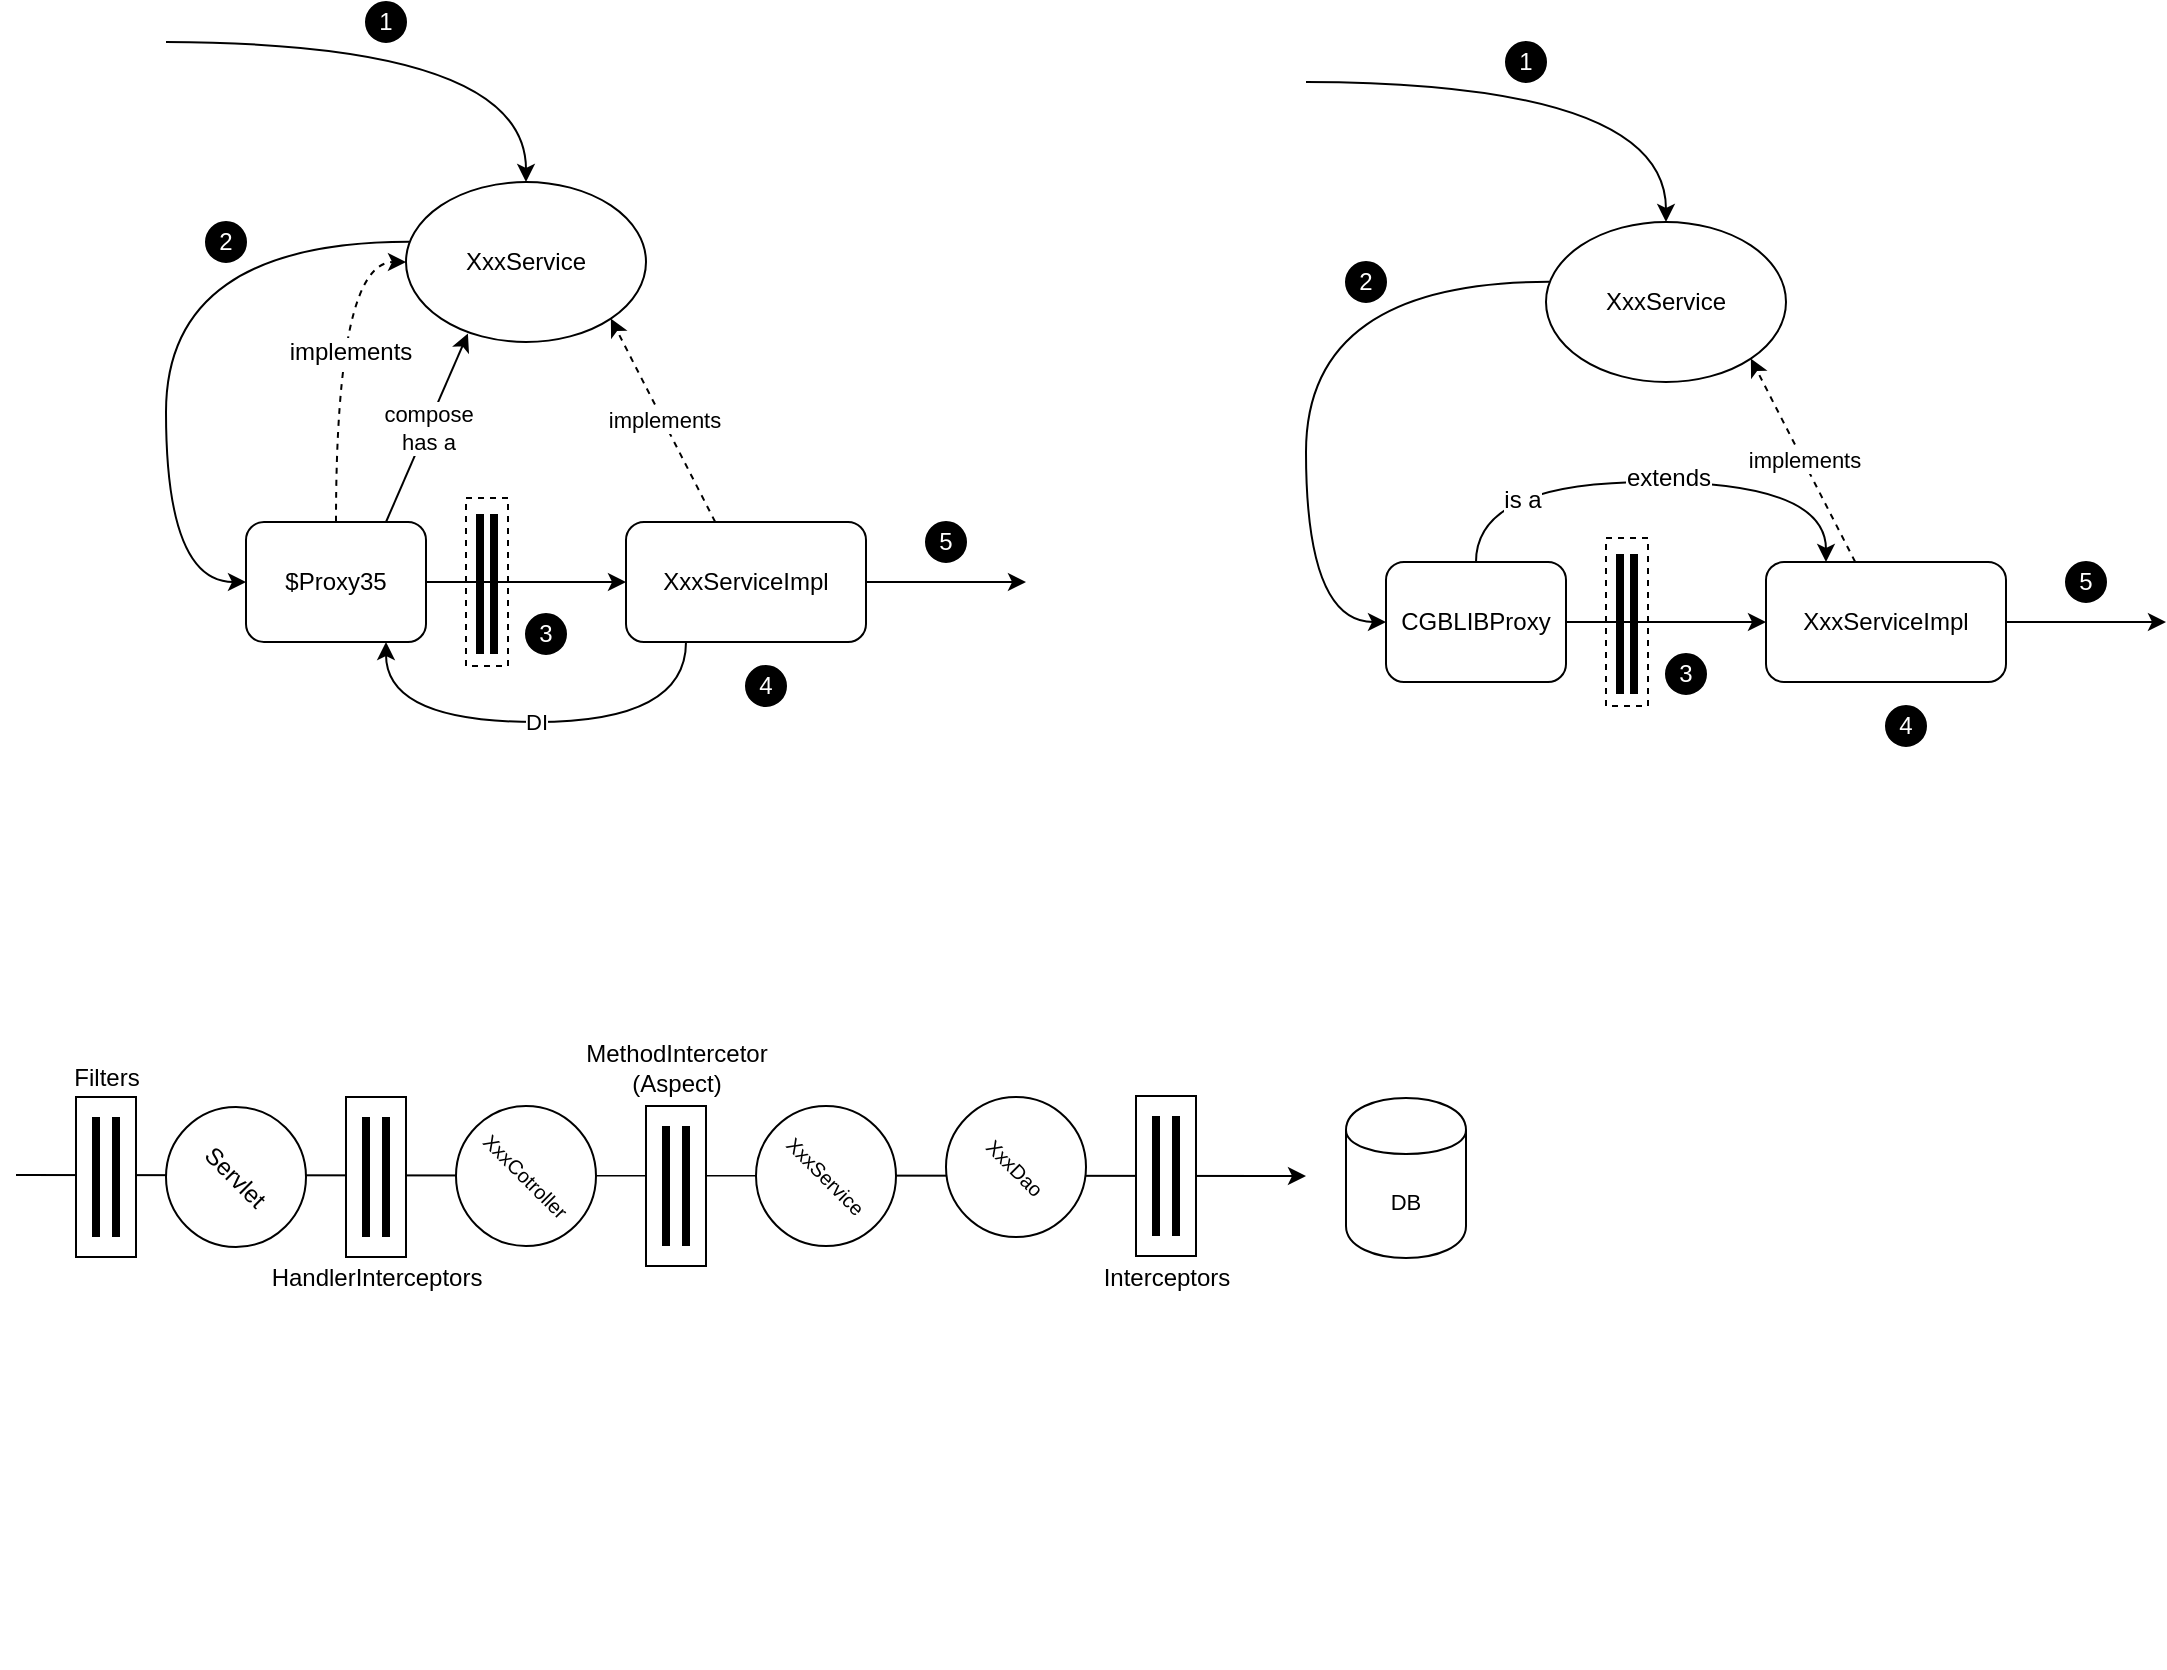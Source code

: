<mxfile version="12.3.9" type="github" pages="1"><diagram id="S2aJ-UnXylgGQd3Q3xxX" name="第 1 页"><mxGraphModel dx="865" dy="453" grid="1" gridSize="10" guides="1" tooltips="1" connect="1" arrows="1" fold="1" page="1" pageScale="1" pageWidth="900" pageHeight="1600" math="0" shadow="0"><root><mxCell id="0"/><mxCell id="1" parent="0"/><mxCell id="p-tltdkEszSo-0zm12PA-12" value="" style="rounded=0;whiteSpace=wrap;html=1;dashed=1;" vertex="1" parent="1"><mxGeometry x="280" y="388" width="21" height="84" as="geometry"/></mxCell><mxCell id="p-tltdkEszSo-0zm12PA-13" value="" style="endArrow=none;html=1;strokeWidth=4;" edge="1" parent="1"><mxGeometry width="50" height="50" relative="1" as="geometry"><mxPoint x="287" y="466" as="sourcePoint"/><mxPoint x="287" y="396" as="targetPoint"/></mxGeometry></mxCell><mxCell id="p-tltdkEszSo-0zm12PA-14" value="" style="endArrow=none;html=1;strokeWidth=4;" edge="1" parent="1"><mxGeometry width="50" height="50" relative="1" as="geometry"><mxPoint x="294" y="466" as="sourcePoint"/><mxPoint x="294" y="396" as="targetPoint"/></mxGeometry></mxCell><mxCell id="p-tltdkEszSo-0zm12PA-7" value="implements" style="rounded=0;orthogonalLoop=1;jettySize=auto;html=1;entryX=1;entryY=1;entryDx=0;entryDy=0;dashed=1;" edge="1" parent="1" source="p-tltdkEszSo-0zm12PA-1" target="p-tltdkEszSo-0zm12PA-6"><mxGeometry relative="1" as="geometry"/></mxCell><mxCell id="p-tltdkEszSo-0zm12PA-34" value="" style="edgeStyle=orthogonalEdgeStyle;curved=1;rounded=0;orthogonalLoop=1;jettySize=auto;html=1;startArrow=none;startFill=0;endArrow=classic;endFill=1;strokeWidth=1;fontColor=#FFFFFF;" edge="1" parent="1" source="p-tltdkEszSo-0zm12PA-1"><mxGeometry relative="1" as="geometry"><mxPoint x="560" y="430" as="targetPoint"/></mxGeometry></mxCell><mxCell id="p-tltdkEszSo-0zm12PA-1" value="XxxServiceImpl" style="rounded=1;whiteSpace=wrap;html=1;" vertex="1" parent="1"><mxGeometry x="360" y="400" width="120" height="60" as="geometry"/></mxCell><mxCell id="p-tltdkEszSo-0zm12PA-24" style="edgeStyle=orthogonalEdgeStyle;curved=1;rounded=0;orthogonalLoop=1;jettySize=auto;html=1;entryX=0;entryY=0.5;entryDx=0;entryDy=0;startArrow=none;startFill=0;endArrow=classic;endFill=1;strokeWidth=1;exitX=0.014;exitY=0.374;exitDx=0;exitDy=0;exitPerimeter=0;" edge="1" parent="1" source="p-tltdkEszSo-0zm12PA-6" target="p-tltdkEszSo-0zm12PA-8"><mxGeometry relative="1" as="geometry"><Array as="points"><mxPoint x="130" y="260"/><mxPoint x="130" y="430"/></Array></mxGeometry></mxCell><mxCell id="p-tltdkEszSo-0zm12PA-6" value="XxxService" style="ellipse;whiteSpace=wrap;html=1;" vertex="1" parent="1"><mxGeometry x="250" y="230" width="120" height="80" as="geometry"/></mxCell><mxCell id="p-tltdkEszSo-0zm12PA-9" value="" style="edgeStyle=none;rounded=0;orthogonalLoop=1;jettySize=auto;html=1;entryX=0;entryY=0.5;entryDx=0;entryDy=0;" edge="1" parent="1" source="p-tltdkEszSo-0zm12PA-8" target="p-tltdkEszSo-0zm12PA-1"><mxGeometry x="0.4" relative="1" as="geometry"><mxPoint as="offset"/></mxGeometry></mxCell><mxCell id="p-tltdkEszSo-0zm12PA-22" style="edgeStyle=orthogonalEdgeStyle;curved=1;rounded=0;orthogonalLoop=1;jettySize=auto;html=1;entryX=0;entryY=0.5;entryDx=0;entryDy=0;startArrow=none;startFill=0;endArrow=classic;endFill=1;strokeWidth=1;dashed=1;" edge="1" parent="1" source="p-tltdkEszSo-0zm12PA-8" target="p-tltdkEszSo-0zm12PA-6"><mxGeometry relative="1" as="geometry"/></mxCell><mxCell id="p-tltdkEszSo-0zm12PA-23" value="implements" style="text;html=1;align=center;verticalAlign=middle;resizable=0;points=[];;labelBackgroundColor=#ffffff;" vertex="1" connectable="0" parent="p-tltdkEszSo-0zm12PA-22"><mxGeometry x="0.03" y="-7" relative="1" as="geometry"><mxPoint as="offset"/></mxGeometry></mxCell><mxCell id="p-tltdkEszSo-0zm12PA-8" value="$Proxy35" style="rounded=1;whiteSpace=wrap;html=1;" vertex="1" parent="1"><mxGeometry x="170" y="400" width="90" height="60" as="geometry"/></mxCell><mxCell id="p-tltdkEszSo-0zm12PA-19" value="DI" style="endArrow=none;html=1;strokeWidth=1;entryX=0.25;entryY=1;entryDx=0;entryDy=0;edgeStyle=orthogonalEdgeStyle;curved=1;startArrow=classic;startFill=1;endFill=0;" edge="1" parent="1" source="p-tltdkEszSo-0zm12PA-8" target="p-tltdkEszSo-0zm12PA-1"><mxGeometry width="50" height="50" relative="1" as="geometry"><mxPoint x="240" y="460" as="sourcePoint"/><mxPoint x="290" y="350" as="targetPoint"/><Array as="points"><mxPoint x="240" y="500"/><mxPoint x="390" y="500"/></Array></mxGeometry></mxCell><mxCell id="p-tltdkEszSo-0zm12PA-21" value="compose&lt;br&gt;has a" style="endArrow=classic;html=1;strokeWidth=1;entryX=0.258;entryY=0.947;entryDx=0;entryDy=0;entryPerimeter=0;" edge="1" parent="1" target="p-tltdkEszSo-0zm12PA-6"><mxGeometry width="50" height="50" relative="1" as="geometry"><mxPoint x="240" y="400" as="sourcePoint"/><mxPoint x="290" y="350" as="targetPoint"/></mxGeometry></mxCell><mxCell id="p-tltdkEszSo-0zm12PA-25" value="" style="endArrow=classic;html=1;strokeWidth=1;entryX=0.5;entryY=0;entryDx=0;entryDy=0;edgeStyle=orthogonalEdgeStyle;curved=1;" edge="1" parent="1" target="p-tltdkEszSo-0zm12PA-6"><mxGeometry width="50" height="50" relative="1" as="geometry"><mxPoint x="130" y="160" as="sourcePoint"/><mxPoint x="150" y="190" as="targetPoint"/></mxGeometry></mxCell><mxCell id="p-tltdkEszSo-0zm12PA-26" value="1" style="ellipse;whiteSpace=wrap;html=1;aspect=fixed;fillColor=#000000;fontColor=#FFFFFF;" vertex="1" parent="1"><mxGeometry x="230" y="140" width="20" height="20" as="geometry"/></mxCell><mxCell id="p-tltdkEszSo-0zm12PA-28" value="2" style="ellipse;whiteSpace=wrap;html=1;aspect=fixed;fillColor=#000000;fontColor=#FFFFFF;" vertex="1" parent="1"><mxGeometry x="150" y="250" width="20" height="20" as="geometry"/></mxCell><mxCell id="p-tltdkEszSo-0zm12PA-29" value="3" style="ellipse;whiteSpace=wrap;html=1;aspect=fixed;fillColor=#000000;fontColor=#FFFFFF;" vertex="1" parent="1"><mxGeometry x="310" y="446" width="20" height="20" as="geometry"/></mxCell><mxCell id="p-tltdkEszSo-0zm12PA-30" value="4" style="ellipse;whiteSpace=wrap;html=1;aspect=fixed;fillColor=#000000;fontColor=#FFFFFF;" vertex="1" parent="1"><mxGeometry x="420" y="472" width="20" height="20" as="geometry"/></mxCell><mxCell id="p-tltdkEszSo-0zm12PA-35" value="5" style="ellipse;whiteSpace=wrap;html=1;aspect=fixed;fillColor=#000000;fontColor=#FFFFFF;" vertex="1" parent="1"><mxGeometry x="510" y="400" width="20" height="20" as="geometry"/></mxCell><mxCell id="p-tltdkEszSo-0zm12PA-37" value="" style="rounded=0;whiteSpace=wrap;html=1;dashed=1;" vertex="1" parent="1"><mxGeometry x="850" y="408" width="21" height="84" as="geometry"/></mxCell><mxCell id="p-tltdkEszSo-0zm12PA-38" value="" style="endArrow=none;html=1;strokeWidth=4;" edge="1" parent="1"><mxGeometry width="50" height="50" relative="1" as="geometry"><mxPoint x="857" y="486" as="sourcePoint"/><mxPoint x="857" y="416" as="targetPoint"/></mxGeometry></mxCell><mxCell id="p-tltdkEszSo-0zm12PA-39" value="" style="endArrow=none;html=1;strokeWidth=4;" edge="1" parent="1"><mxGeometry width="50" height="50" relative="1" as="geometry"><mxPoint x="864" y="486" as="sourcePoint"/><mxPoint x="864" y="416" as="targetPoint"/></mxGeometry></mxCell><mxCell id="p-tltdkEszSo-0zm12PA-40" value="implements" style="rounded=0;orthogonalLoop=1;jettySize=auto;html=1;entryX=1;entryY=1;entryDx=0;entryDy=0;dashed=1;" edge="1" parent="1" source="p-tltdkEszSo-0zm12PA-42" target="p-tltdkEszSo-0zm12PA-44"><mxGeometry relative="1" as="geometry"/></mxCell><mxCell id="p-tltdkEszSo-0zm12PA-41" value="" style="edgeStyle=orthogonalEdgeStyle;curved=1;rounded=0;orthogonalLoop=1;jettySize=auto;html=1;startArrow=none;startFill=0;endArrow=classic;endFill=1;strokeWidth=1;fontColor=#FFFFFF;" edge="1" parent="1" source="p-tltdkEszSo-0zm12PA-42"><mxGeometry relative="1" as="geometry"><mxPoint x="1130" y="450" as="targetPoint"/></mxGeometry></mxCell><mxCell id="p-tltdkEszSo-0zm12PA-42" value="XxxServiceImpl" style="rounded=1;whiteSpace=wrap;html=1;" vertex="1" parent="1"><mxGeometry x="930" y="420" width="120" height="60" as="geometry"/></mxCell><mxCell id="p-tltdkEszSo-0zm12PA-43" style="edgeStyle=orthogonalEdgeStyle;curved=1;rounded=0;orthogonalLoop=1;jettySize=auto;html=1;entryX=0;entryY=0.5;entryDx=0;entryDy=0;startArrow=none;startFill=0;endArrow=classic;endFill=1;strokeWidth=1;exitX=0.014;exitY=0.374;exitDx=0;exitDy=0;exitPerimeter=0;" edge="1" parent="1" source="p-tltdkEszSo-0zm12PA-44" target="p-tltdkEszSo-0zm12PA-48"><mxGeometry relative="1" as="geometry"><Array as="points"><mxPoint x="700" y="280"/><mxPoint x="700" y="450"/></Array></mxGeometry></mxCell><mxCell id="p-tltdkEszSo-0zm12PA-44" value="XxxService" style="ellipse;whiteSpace=wrap;html=1;" vertex="1" parent="1"><mxGeometry x="820" y="250" width="120" height="80" as="geometry"/></mxCell><mxCell id="p-tltdkEszSo-0zm12PA-45" value="" style="edgeStyle=none;rounded=0;orthogonalLoop=1;jettySize=auto;html=1;entryX=0;entryY=0.5;entryDx=0;entryDy=0;" edge="1" parent="1" source="p-tltdkEszSo-0zm12PA-48" target="p-tltdkEszSo-0zm12PA-42"><mxGeometry x="0.4" relative="1" as="geometry"><mxPoint as="offset"/></mxGeometry></mxCell><mxCell id="p-tltdkEszSo-0zm12PA-46" style="edgeStyle=orthogonalEdgeStyle;curved=1;rounded=0;orthogonalLoop=1;jettySize=auto;html=1;entryX=0.25;entryY=0;entryDx=0;entryDy=0;startArrow=none;startFill=0;endArrow=classic;endFill=1;strokeWidth=1;exitX=0.5;exitY=0;exitDx=0;exitDy=0;" edge="1" parent="1" source="p-tltdkEszSo-0zm12PA-48" target="p-tltdkEszSo-0zm12PA-42"><mxGeometry relative="1" as="geometry"><Array as="points"><mxPoint x="785" y="380"/><mxPoint x="960" y="380"/></Array></mxGeometry></mxCell><mxCell id="p-tltdkEszSo-0zm12PA-47" value="extends" style="text;html=1;align=center;verticalAlign=middle;resizable=0;points=[];;labelBackgroundColor=#ffffff;" vertex="1" connectable="0" parent="p-tltdkEszSo-0zm12PA-46"><mxGeometry x="0.03" y="-7" relative="1" as="geometry"><mxPoint x="4.5" y="-9" as="offset"/></mxGeometry></mxCell><mxCell id="p-tltdkEszSo-0zm12PA-57" value="&lt;font color=&quot;#000000&quot;&gt;is a&lt;/font&gt;" style="text;html=1;align=center;verticalAlign=middle;resizable=0;points=[];;labelBackgroundColor=#ffffff;fontColor=#FFFFFF;" vertex="1" connectable="0" parent="p-tltdkEszSo-0zm12PA-46"><mxGeometry x="-0.751" y="-23" relative="1" as="geometry"><mxPoint as="offset"/></mxGeometry></mxCell><mxCell id="p-tltdkEszSo-0zm12PA-48" value="CGBLIBProxy" style="rounded=1;whiteSpace=wrap;html=1;" vertex="1" parent="1"><mxGeometry x="740" y="420" width="90" height="60" as="geometry"/></mxCell><mxCell id="p-tltdkEszSo-0zm12PA-51" value="" style="endArrow=classic;html=1;strokeWidth=1;entryX=0.5;entryY=0;entryDx=0;entryDy=0;edgeStyle=orthogonalEdgeStyle;curved=1;" edge="1" parent="1" target="p-tltdkEszSo-0zm12PA-44"><mxGeometry width="50" height="50" relative="1" as="geometry"><mxPoint x="700" y="180" as="sourcePoint"/><mxPoint x="720" y="210" as="targetPoint"/></mxGeometry></mxCell><mxCell id="p-tltdkEszSo-0zm12PA-52" value="1" style="ellipse;whiteSpace=wrap;html=1;aspect=fixed;fillColor=#000000;fontColor=#FFFFFF;" vertex="1" parent="1"><mxGeometry x="800" y="160" width="20" height="20" as="geometry"/></mxCell><mxCell id="p-tltdkEszSo-0zm12PA-53" value="2" style="ellipse;whiteSpace=wrap;html=1;aspect=fixed;fillColor=#000000;fontColor=#FFFFFF;" vertex="1" parent="1"><mxGeometry x="720" y="270" width="20" height="20" as="geometry"/></mxCell><mxCell id="p-tltdkEszSo-0zm12PA-54" value="3" style="ellipse;whiteSpace=wrap;html=1;aspect=fixed;fillColor=#000000;fontColor=#FFFFFF;" vertex="1" parent="1"><mxGeometry x="880" y="466" width="20" height="20" as="geometry"/></mxCell><mxCell id="p-tltdkEszSo-0zm12PA-55" value="4" style="ellipse;whiteSpace=wrap;html=1;aspect=fixed;fillColor=#000000;fontColor=#FFFFFF;" vertex="1" parent="1"><mxGeometry x="990" y="492" width="20" height="20" as="geometry"/></mxCell><mxCell id="p-tltdkEszSo-0zm12PA-56" value="5" style="ellipse;whiteSpace=wrap;html=1;aspect=fixed;fillColor=#000000;fontColor=#FFFFFF;" vertex="1" parent="1"><mxGeometry x="1080" y="420" width="20" height="20" as="geometry"/></mxCell><mxCell id="p-tltdkEszSo-0zm12PA-59" value="" style="endArrow=classic;html=1;strokeWidth=1;fontColor=#FFFFFF;" edge="1" parent="1"><mxGeometry width="50" height="50" relative="1" as="geometry"><mxPoint x="55" y="726.5" as="sourcePoint"/><mxPoint x="700" y="727" as="targetPoint"/></mxGeometry></mxCell><mxCell id="p-tltdkEszSo-0zm12PA-62" value="" style="rounded=0;whiteSpace=wrap;html=1;fillColor=#FFFFFF;fontColor=#FFFFFF;" vertex="1" parent="1"><mxGeometry x="85" y="687.5" width="30" height="80" as="geometry"/></mxCell><mxCell id="p-tltdkEszSo-0zm12PA-63" value="Text" style="text;html=1;align=center;verticalAlign=middle;resizable=0;points=[];;autosize=1;fontColor=#FFFFFF;" vertex="1" parent="1"><mxGeometry x="543" y="953" width="40" height="20" as="geometry"/></mxCell><mxCell id="p-tltdkEszSo-0zm12PA-65" value="" style="endArrow=none;html=1;strokeWidth=4;fontColor=#FFFFFF;" edge="1" parent="1"><mxGeometry width="50" height="50" relative="1" as="geometry"><mxPoint x="95" y="757.5" as="sourcePoint"/><mxPoint x="95" y="697.5" as="targetPoint"/></mxGeometry></mxCell><mxCell id="p-tltdkEszSo-0zm12PA-66" value="" style="endArrow=none;html=1;strokeWidth=4;fontColor=#FFFFFF;" edge="1" parent="1"><mxGeometry width="50" height="50" relative="1" as="geometry"><mxPoint x="105" y="757.5" as="sourcePoint"/><mxPoint x="105" y="697.5" as="targetPoint"/></mxGeometry></mxCell><mxCell id="p-tltdkEszSo-0zm12PA-68" value="Filters" style="text;html=1;align=center;verticalAlign=middle;resizable=0;points=[];;autosize=1;fontColor=#000000;" vertex="1" parent="1"><mxGeometry x="75" y="667.5" width="50" height="20" as="geometry"/></mxCell><mxCell id="p-tltdkEszSo-0zm12PA-69" value="Servlet" style="ellipse;whiteSpace=wrap;html=1;aspect=fixed;fillColor=#FFFFFF;fontColor=#000000;rotation=45;" vertex="1" parent="1"><mxGeometry x="130" y="692.5" width="70" height="70" as="geometry"/></mxCell><mxCell id="p-tltdkEszSo-0zm12PA-70" value="" style="rounded=0;whiteSpace=wrap;html=1;fillColor=#FFFFFF;fontColor=#FFFFFF;" vertex="1" parent="1"><mxGeometry x="220" y="687.5" width="30" height="80" as="geometry"/></mxCell><mxCell id="p-tltdkEszSo-0zm12PA-71" value="" style="endArrow=none;html=1;strokeWidth=4;fontColor=#FFFFFF;" edge="1" parent="1"><mxGeometry width="50" height="50" relative="1" as="geometry"><mxPoint x="230" y="757.5" as="sourcePoint"/><mxPoint x="230" y="697.5" as="targetPoint"/></mxGeometry></mxCell><mxCell id="p-tltdkEszSo-0zm12PA-72" value="" style="endArrow=none;html=1;strokeWidth=4;fontColor=#FFFFFF;" edge="1" parent="1"><mxGeometry width="50" height="50" relative="1" as="geometry"><mxPoint x="240" y="757.5" as="sourcePoint"/><mxPoint x="240" y="697.5" as="targetPoint"/></mxGeometry></mxCell><mxCell id="p-tltdkEszSo-0zm12PA-74" value="HandlerInterceptors" style="text;html=1;align=center;verticalAlign=middle;resizable=0;points=[];;autosize=1;fontColor=#000000;" vertex="1" parent="1"><mxGeometry x="175" y="767.5" width="120" height="20" as="geometry"/></mxCell><mxCell id="p-tltdkEszSo-0zm12PA-75" value="&lt;font style=&quot;font-size: 10px&quot;&gt;XxxCotroller&lt;/font&gt;" style="ellipse;whiteSpace=wrap;html=1;aspect=fixed;fillColor=#FFFFFF;fontColor=#000000;rotation=45;fontSize=11;" vertex="1" parent="1"><mxGeometry x="275" y="692" width="70" height="70" as="geometry"/></mxCell><mxCell id="p-tltdkEszSo-0zm12PA-76" value="" style="rounded=0;whiteSpace=wrap;html=1;fillColor=#FFFFFF;fontColor=#FFFFFF;" vertex="1" parent="1"><mxGeometry x="370" y="692" width="30" height="80" as="geometry"/></mxCell><mxCell id="p-tltdkEszSo-0zm12PA-77" value="" style="endArrow=none;html=1;strokeWidth=4;fontColor=#FFFFFF;" edge="1" parent="1"><mxGeometry width="50" height="50" relative="1" as="geometry"><mxPoint x="380" y="762" as="sourcePoint"/><mxPoint x="380" y="702" as="targetPoint"/></mxGeometry></mxCell><mxCell id="p-tltdkEszSo-0zm12PA-78" value="" style="endArrow=none;html=1;strokeWidth=4;fontColor=#FFFFFF;" edge="1" parent="1"><mxGeometry width="50" height="50" relative="1" as="geometry"><mxPoint x="390" y="762" as="sourcePoint"/><mxPoint x="390" y="702" as="targetPoint"/></mxGeometry></mxCell><mxCell id="p-tltdkEszSo-0zm12PA-79" value="MethodIntercetor&lt;br&gt;(Aspect)" style="text;html=1;align=center;verticalAlign=middle;resizable=0;points=[];;autosize=1;fontColor=#000000;" vertex="1" parent="1"><mxGeometry x="330" y="657.5" width="110" height="30" as="geometry"/></mxCell><mxCell id="p-tltdkEszSo-0zm12PA-80" value="&lt;font style=&quot;font-size: 10px&quot;&gt;XxxService&lt;/font&gt;" style="ellipse;whiteSpace=wrap;html=1;aspect=fixed;fillColor=#FFFFFF;fontColor=#000000;rotation=45;fontSize=11;" vertex="1" parent="1"><mxGeometry x="425" y="692" width="70" height="70" as="geometry"/></mxCell><mxCell id="p-tltdkEszSo-0zm12PA-83" value="&lt;span style=&quot;font-size: 10px&quot;&gt;XxxDao&lt;/span&gt;" style="ellipse;whiteSpace=wrap;html=1;aspect=fixed;fillColor=#FFFFFF;fontColor=#000000;rotation=45;fontSize=11;" vertex="1" parent="1"><mxGeometry x="520" y="687.5" width="70" height="70" as="geometry"/></mxCell><mxCell id="p-tltdkEszSo-0zm12PA-84" value="" style="rounded=0;whiteSpace=wrap;html=1;fillColor=#FFFFFF;fontColor=#FFFFFF;" vertex="1" parent="1"><mxGeometry x="615" y="687" width="30" height="80" as="geometry"/></mxCell><mxCell id="p-tltdkEszSo-0zm12PA-85" value="" style="endArrow=none;html=1;strokeWidth=4;fontColor=#FFFFFF;" edge="1" parent="1"><mxGeometry width="50" height="50" relative="1" as="geometry"><mxPoint x="625" y="757" as="sourcePoint"/><mxPoint x="625" y="697" as="targetPoint"/></mxGeometry></mxCell><mxCell id="p-tltdkEszSo-0zm12PA-86" value="" style="endArrow=none;html=1;strokeWidth=4;fontColor=#FFFFFF;" edge="1" parent="1"><mxGeometry width="50" height="50" relative="1" as="geometry"><mxPoint x="635" y="757" as="sourcePoint"/><mxPoint x="635" y="697" as="targetPoint"/></mxGeometry></mxCell><mxCell id="p-tltdkEszSo-0zm12PA-87" value="Interceptors" style="text;html=1;align=center;verticalAlign=middle;resizable=0;points=[];;autosize=1;fontColor=#000000;" vertex="1" parent="1"><mxGeometry x="590" y="767.5" width="80" height="20" as="geometry"/></mxCell><mxCell id="p-tltdkEszSo-0zm12PA-88" value="DB" style="shape=cylinder;whiteSpace=wrap;html=1;boundedLbl=1;backgroundOutline=1;fillColor=#FFFFFF;fontSize=11;fontColor=#000000;" vertex="1" parent="1"><mxGeometry x="720" y="688" width="60" height="80" as="geometry"/></mxCell></root></mxGraphModel></diagram></mxfile>